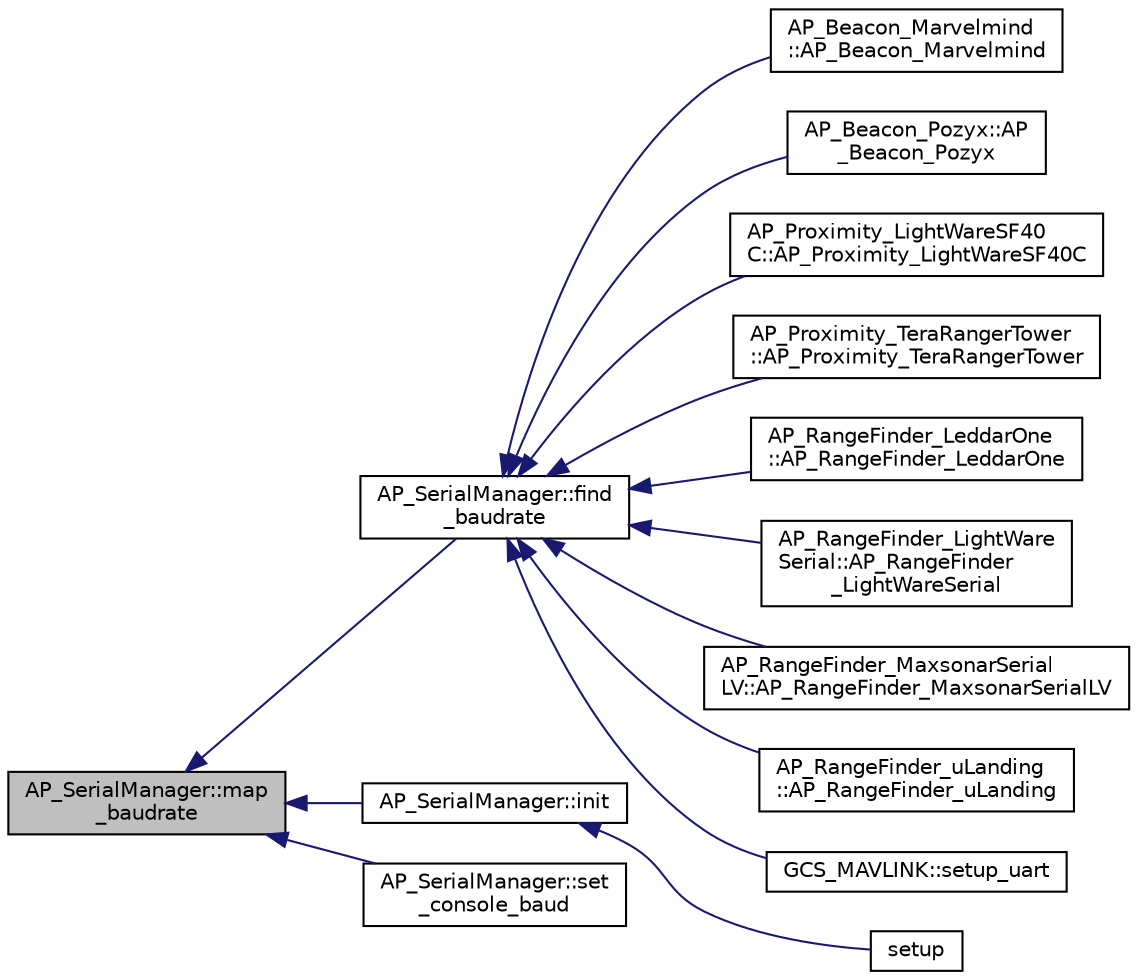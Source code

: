 digraph "AP_SerialManager::map_baudrate"
{
 // INTERACTIVE_SVG=YES
  edge [fontname="Helvetica",fontsize="10",labelfontname="Helvetica",labelfontsize="10"];
  node [fontname="Helvetica",fontsize="10",shape=record];
  rankdir="LR";
  Node1 [label="AP_SerialManager::map\l_baudrate",height=0.2,width=0.4,color="black", fillcolor="grey75", style="filled", fontcolor="black"];
  Node1 -> Node2 [dir="back",color="midnightblue",fontsize="10",style="solid",fontname="Helvetica"];
  Node2 [label="AP_SerialManager::find\l_baudrate",height=0.2,width=0.4,color="black", fillcolor="white", style="filled",URL="$classAP__SerialManager.html#a98789d2356587b32dd3507578ca1d89d"];
  Node2 -> Node3 [dir="back",color="midnightblue",fontsize="10",style="solid",fontname="Helvetica"];
  Node3 [label="AP_Beacon_Marvelmind\l::AP_Beacon_Marvelmind",height=0.2,width=0.4,color="black", fillcolor="white", style="filled",URL="$classAP__Beacon__Marvelmind.html#a4c08f55db7763f7fe3696882fb8badbe"];
  Node2 -> Node4 [dir="back",color="midnightblue",fontsize="10",style="solid",fontname="Helvetica"];
  Node4 [label="AP_Beacon_Pozyx::AP\l_Beacon_Pozyx",height=0.2,width=0.4,color="black", fillcolor="white", style="filled",URL="$classAP__Beacon__Pozyx.html#af04a9586164ad91c2fb27adc8fdbcf3e"];
  Node2 -> Node5 [dir="back",color="midnightblue",fontsize="10",style="solid",fontname="Helvetica"];
  Node5 [label="AP_Proximity_LightWareSF40\lC::AP_Proximity_LightWareSF40C",height=0.2,width=0.4,color="black", fillcolor="white", style="filled",URL="$classAP__Proximity__LightWareSF40C.html#a5c2fc4063a2ca5aed46cf8906e26d5c8"];
  Node2 -> Node6 [dir="back",color="midnightblue",fontsize="10",style="solid",fontname="Helvetica"];
  Node6 [label="AP_Proximity_TeraRangerTower\l::AP_Proximity_TeraRangerTower",height=0.2,width=0.4,color="black", fillcolor="white", style="filled",URL="$classAP__Proximity__TeraRangerTower.html#a71cb30c6fe9b3850d6a9f172c5e3550d"];
  Node2 -> Node7 [dir="back",color="midnightblue",fontsize="10",style="solid",fontname="Helvetica"];
  Node7 [label="AP_RangeFinder_LeddarOne\l::AP_RangeFinder_LeddarOne",height=0.2,width=0.4,color="black", fillcolor="white", style="filled",URL="$classAP__RangeFinder__LeddarOne.html#afe62befa48e9caebd2d3e9b227c8519b"];
  Node2 -> Node8 [dir="back",color="midnightblue",fontsize="10",style="solid",fontname="Helvetica"];
  Node8 [label="AP_RangeFinder_LightWare\lSerial::AP_RangeFinder\l_LightWareSerial",height=0.2,width=0.4,color="black", fillcolor="white", style="filled",URL="$classAP__RangeFinder__LightWareSerial.html#a1e1c2db82dc21ab575aeaa8e1bc878da"];
  Node2 -> Node9 [dir="back",color="midnightblue",fontsize="10",style="solid",fontname="Helvetica"];
  Node9 [label="AP_RangeFinder_MaxsonarSerial\lLV::AP_RangeFinder_MaxsonarSerialLV",height=0.2,width=0.4,color="black", fillcolor="white", style="filled",URL="$classAP__RangeFinder__MaxsonarSerialLV.html#a624ffd0eeaf5d4ee9f9e481720c258ef"];
  Node2 -> Node10 [dir="back",color="midnightblue",fontsize="10",style="solid",fontname="Helvetica"];
  Node10 [label="AP_RangeFinder_uLanding\l::AP_RangeFinder_uLanding",height=0.2,width=0.4,color="black", fillcolor="white", style="filled",URL="$classAP__RangeFinder__uLanding.html#a8860a7bd3f570b5ad2510e24440a8029"];
  Node2 -> Node11 [dir="back",color="midnightblue",fontsize="10",style="solid",fontname="Helvetica"];
  Node11 [label="GCS_MAVLINK::setup_uart",height=0.2,width=0.4,color="black", fillcolor="white", style="filled",URL="$structGCS__MAVLINK.html#a0680c93d81d7de3273931c5bccc890f5"];
  Node1 -> Node12 [dir="back",color="midnightblue",fontsize="10",style="solid",fontname="Helvetica"];
  Node12 [label="AP_SerialManager::init",height=0.2,width=0.4,color="black", fillcolor="white", style="filled",URL="$classAP__SerialManager.html#a4f6d491b1538d6d2513af7375825f35e"];
  Node12 -> Node13 [dir="back",color="midnightblue",fontsize="10",style="solid",fontname="Helvetica"];
  Node13 [label="setup",height=0.2,width=0.4,color="black", fillcolor="white", style="filled",URL="$AHRS__Test_8cpp.html#a4fc01d736fe50cf5b977f755b675f11d"];
  Node1 -> Node14 [dir="back",color="midnightblue",fontsize="10",style="solid",fontname="Helvetica"];
  Node14 [label="AP_SerialManager::set\l_console_baud",height=0.2,width=0.4,color="black", fillcolor="white", style="filled",URL="$classAP__SerialManager.html#acad9b72c3b313f4e551be9f4861ffbf2"];
}
